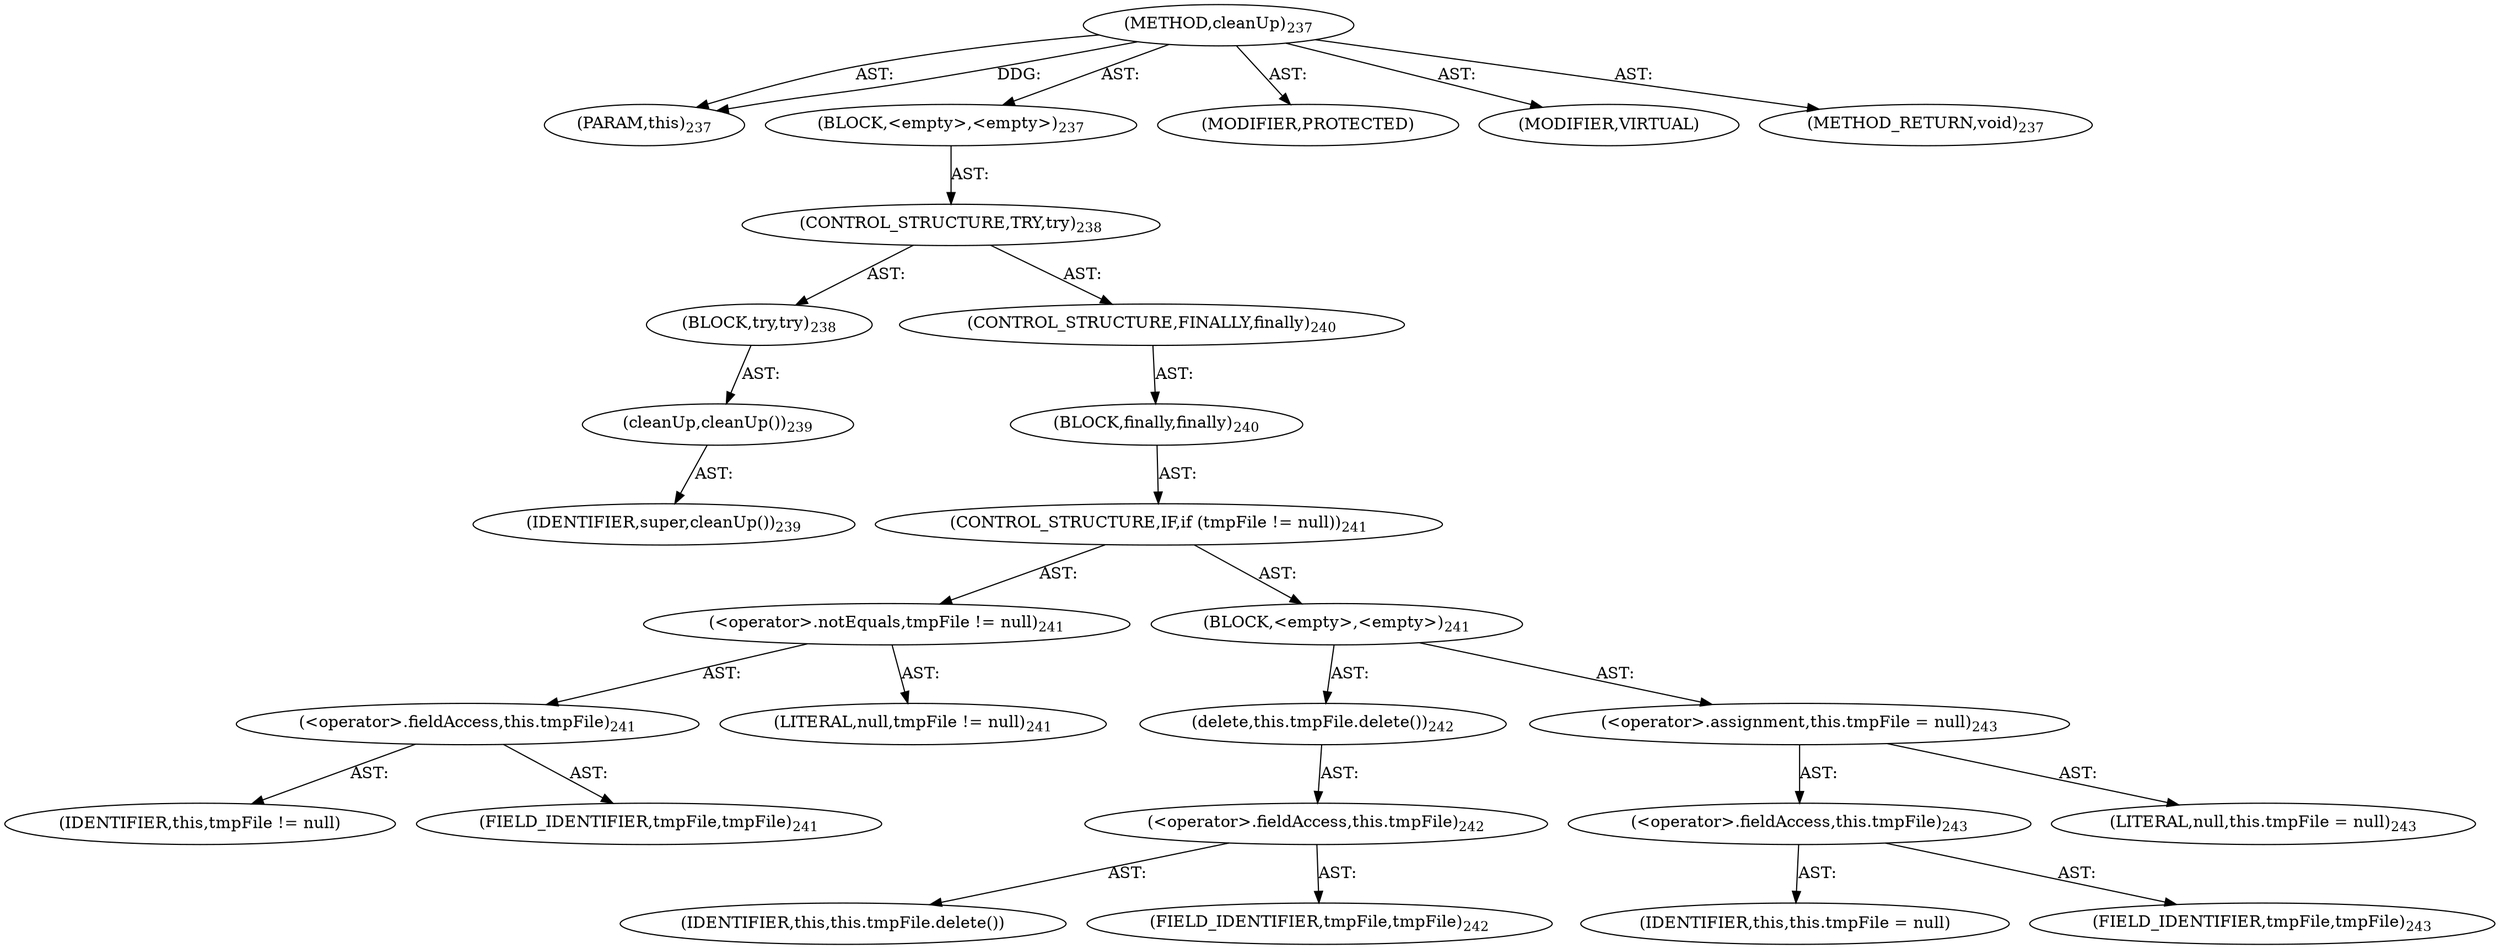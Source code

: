digraph "cleanUp" {  
"111669149705" [label = <(METHOD,cleanUp)<SUB>237</SUB>> ]
"115964117006" [label = <(PARAM,this)<SUB>237</SUB>> ]
"25769803805" [label = <(BLOCK,&lt;empty&gt;,&lt;empty&gt;)<SUB>237</SUB>> ]
"47244640271" [label = <(CONTROL_STRUCTURE,TRY,try)<SUB>238</SUB>> ]
"25769803806" [label = <(BLOCK,try,try)<SUB>238</SUB>> ]
"30064771158" [label = <(cleanUp,cleanUp())<SUB>239</SUB>> ]
"68719476801" [label = <(IDENTIFIER,super,cleanUp())<SUB>239</SUB>> ]
"47244640272" [label = <(CONTROL_STRUCTURE,FINALLY,finally)<SUB>240</SUB>> ]
"25769803807" [label = <(BLOCK,finally,finally)<SUB>240</SUB>> ]
"47244640273" [label = <(CONTROL_STRUCTURE,IF,if (tmpFile != null))<SUB>241</SUB>> ]
"30064771159" [label = <(&lt;operator&gt;.notEquals,tmpFile != null)<SUB>241</SUB>> ]
"30064771160" [label = <(&lt;operator&gt;.fieldAccess,this.tmpFile)<SUB>241</SUB>> ]
"68719476802" [label = <(IDENTIFIER,this,tmpFile != null)> ]
"55834574865" [label = <(FIELD_IDENTIFIER,tmpFile,tmpFile)<SUB>241</SUB>> ]
"90194313242" [label = <(LITERAL,null,tmpFile != null)<SUB>241</SUB>> ]
"25769803808" [label = <(BLOCK,&lt;empty&gt;,&lt;empty&gt;)<SUB>241</SUB>> ]
"30064771161" [label = <(delete,this.tmpFile.delete())<SUB>242</SUB>> ]
"30064771162" [label = <(&lt;operator&gt;.fieldAccess,this.tmpFile)<SUB>242</SUB>> ]
"68719476803" [label = <(IDENTIFIER,this,this.tmpFile.delete())> ]
"55834574866" [label = <(FIELD_IDENTIFIER,tmpFile,tmpFile)<SUB>242</SUB>> ]
"30064771163" [label = <(&lt;operator&gt;.assignment,this.tmpFile = null)<SUB>243</SUB>> ]
"30064771164" [label = <(&lt;operator&gt;.fieldAccess,this.tmpFile)<SUB>243</SUB>> ]
"68719476804" [label = <(IDENTIFIER,this,this.tmpFile = null)> ]
"55834574867" [label = <(FIELD_IDENTIFIER,tmpFile,tmpFile)<SUB>243</SUB>> ]
"90194313243" [label = <(LITERAL,null,this.tmpFile = null)<SUB>243</SUB>> ]
"133143986199" [label = <(MODIFIER,PROTECTED)> ]
"133143986200" [label = <(MODIFIER,VIRTUAL)> ]
"128849018889" [label = <(METHOD_RETURN,void)<SUB>237</SUB>> ]
  "111669149705" -> "115964117006"  [ label = "AST: "] 
  "111669149705" -> "25769803805"  [ label = "AST: "] 
  "111669149705" -> "133143986199"  [ label = "AST: "] 
  "111669149705" -> "133143986200"  [ label = "AST: "] 
  "111669149705" -> "128849018889"  [ label = "AST: "] 
  "25769803805" -> "47244640271"  [ label = "AST: "] 
  "47244640271" -> "25769803806"  [ label = "AST: "] 
  "47244640271" -> "47244640272"  [ label = "AST: "] 
  "25769803806" -> "30064771158"  [ label = "AST: "] 
  "30064771158" -> "68719476801"  [ label = "AST: "] 
  "47244640272" -> "25769803807"  [ label = "AST: "] 
  "25769803807" -> "47244640273"  [ label = "AST: "] 
  "47244640273" -> "30064771159"  [ label = "AST: "] 
  "47244640273" -> "25769803808"  [ label = "AST: "] 
  "30064771159" -> "30064771160"  [ label = "AST: "] 
  "30064771159" -> "90194313242"  [ label = "AST: "] 
  "30064771160" -> "68719476802"  [ label = "AST: "] 
  "30064771160" -> "55834574865"  [ label = "AST: "] 
  "25769803808" -> "30064771161"  [ label = "AST: "] 
  "25769803808" -> "30064771163"  [ label = "AST: "] 
  "30064771161" -> "30064771162"  [ label = "AST: "] 
  "30064771162" -> "68719476803"  [ label = "AST: "] 
  "30064771162" -> "55834574866"  [ label = "AST: "] 
  "30064771163" -> "30064771164"  [ label = "AST: "] 
  "30064771163" -> "90194313243"  [ label = "AST: "] 
  "30064771164" -> "68719476804"  [ label = "AST: "] 
  "30064771164" -> "55834574867"  [ label = "AST: "] 
  "111669149705" -> "115964117006"  [ label = "DDG: "] 
}
